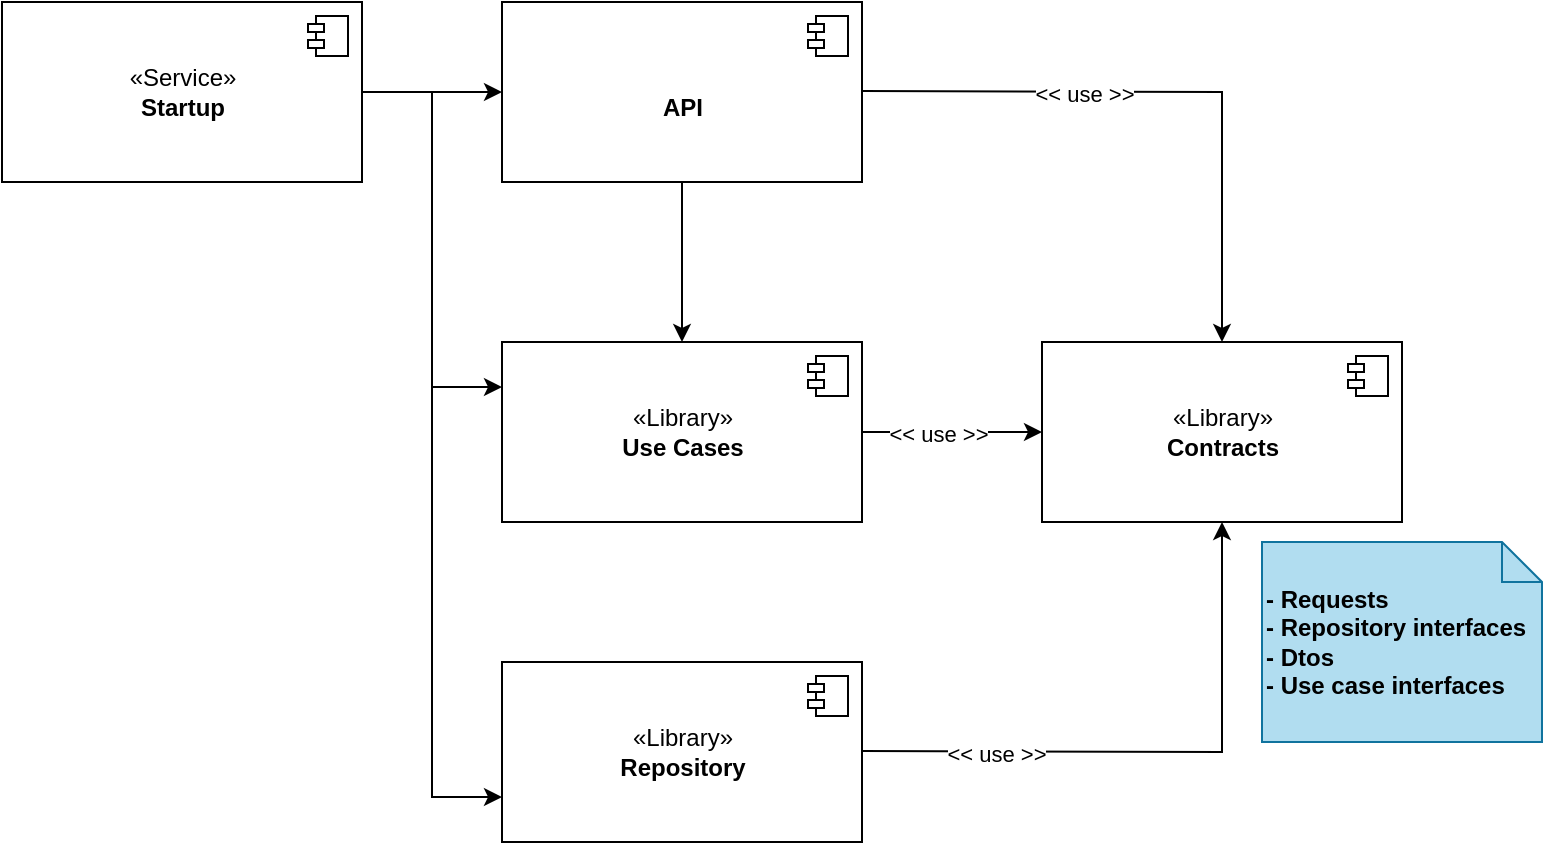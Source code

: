<mxfile version="13.9.2" type="device"><diagram id="JdBMreROmkbUpSGPWAqd" name="Page-1"><mxGraphModel dx="1422" dy="772" grid="1" gridSize="10" guides="1" tooltips="1" connect="1" arrows="1" fold="1" page="1" pageScale="1" pageWidth="850" pageHeight="1100" math="0" shadow="0"><root><mxCell id="0"/><mxCell id="1" parent="0"/><mxCell id="kkcZOjzvIJWYBPdeSbef-1" value="«Library»&lt;br&gt;&lt;b&gt;Contracts&lt;br&gt;&lt;/b&gt;" style="html=1;dropTarget=0;" parent="1" vertex="1"><mxGeometry x="560" y="210" width="180" height="90" as="geometry"/></mxCell><mxCell id="kkcZOjzvIJWYBPdeSbef-2" value="" style="shape=module;jettyWidth=8;jettyHeight=4;" parent="kkcZOjzvIJWYBPdeSbef-1" vertex="1"><mxGeometry x="1" width="20" height="20" relative="1" as="geometry"><mxPoint x="-27" y="7" as="offset"/></mxGeometry></mxCell><mxCell id="kkcZOjzvIJWYBPdeSbef-13" value="" style="edgeStyle=orthogonalEdgeStyle;rounded=0;orthogonalLoop=1;jettySize=auto;html=1;" parent="1" source="kkcZOjzvIJWYBPdeSbef-3" target="kkcZOjzvIJWYBPdeSbef-1" edge="1"><mxGeometry relative="1" as="geometry"/></mxCell><mxCell id="csrpBAnEdIHaT4jJhE5k-8" value="&amp;lt;&amp;lt; use &amp;gt;&amp;gt;" style="edgeLabel;html=1;align=center;verticalAlign=middle;resizable=0;points=[];" vertex="1" connectable="0" parent="kkcZOjzvIJWYBPdeSbef-13"><mxGeometry x="-0.267" y="-1" relative="1" as="geometry"><mxPoint x="5" as="offset"/></mxGeometry></mxCell><mxCell id="kkcZOjzvIJWYBPdeSbef-3" value="«Library»&lt;br&gt;&lt;b&gt;Use Cases&lt;br&gt;&lt;/b&gt;" style="html=1;dropTarget=0;" parent="1" vertex="1"><mxGeometry x="290" y="210" width="180" height="90" as="geometry"/></mxCell><mxCell id="kkcZOjzvIJWYBPdeSbef-4" value="" style="shape=module;jettyWidth=8;jettyHeight=4;" parent="kkcZOjzvIJWYBPdeSbef-3" vertex="1"><mxGeometry x="1" width="20" height="20" relative="1" as="geometry"><mxPoint x="-27" y="7" as="offset"/></mxGeometry></mxCell><mxCell id="kkcZOjzvIJWYBPdeSbef-7" value="«Library»&lt;br&gt;&lt;b&gt;Repository&lt;br&gt;&lt;/b&gt;" style="html=1;dropTarget=0;" parent="1" vertex="1"><mxGeometry x="290" y="370" width="180" height="90" as="geometry"/></mxCell><mxCell id="kkcZOjzvIJWYBPdeSbef-8" value="" style="shape=module;jettyWidth=8;jettyHeight=4;" parent="kkcZOjzvIJWYBPdeSbef-7" vertex="1"><mxGeometry x="1" width="20" height="20" relative="1" as="geometry"><mxPoint x="-27" y="7" as="offset"/></mxGeometry></mxCell><mxCell id="kkcZOjzvIJWYBPdeSbef-11" value="" style="edgeStyle=orthogonalEdgeStyle;rounded=0;orthogonalLoop=1;jettySize=auto;html=1;" parent="1" source="kkcZOjzvIJWYBPdeSbef-9" target="kkcZOjzvIJWYBPdeSbef-3" edge="1"><mxGeometry relative="1" as="geometry"/></mxCell><mxCell id="kkcZOjzvIJWYBPdeSbef-9" value="&lt;br&gt;&lt;b&gt;API&lt;br&gt;&lt;/b&gt;" style="html=1;dropTarget=0;" parent="1" vertex="1"><mxGeometry x="290" y="40" width="180" height="90" as="geometry"/></mxCell><mxCell id="kkcZOjzvIJWYBPdeSbef-10" value="" style="shape=module;jettyWidth=8;jettyHeight=4;" parent="kkcZOjzvIJWYBPdeSbef-9" vertex="1"><mxGeometry x="1" width="20" height="20" relative="1" as="geometry"><mxPoint x="-27" y="7" as="offset"/></mxGeometry></mxCell><mxCell id="kkcZOjzvIJWYBPdeSbef-14" value="" style="edgeStyle=orthogonalEdgeStyle;rounded=0;orthogonalLoop=1;jettySize=auto;html=1;" parent="1" target="kkcZOjzvIJWYBPdeSbef-1" edge="1"><mxGeometry relative="1" as="geometry"><mxPoint x="470" y="414.5" as="sourcePoint"/><mxPoint x="580" y="414.5" as="targetPoint"/></mxGeometry></mxCell><mxCell id="csrpBAnEdIHaT4jJhE5k-9" value="&amp;lt;&amp;lt; use &amp;gt;&amp;gt;" style="edgeLabel;html=1;align=center;verticalAlign=middle;resizable=0;points=[];" vertex="1" connectable="0" parent="kkcZOjzvIJWYBPdeSbef-14"><mxGeometry x="-0.545" relative="1" as="geometry"><mxPoint y="1" as="offset"/></mxGeometry></mxCell><mxCell id="9EBDyqptsKsTUpMVyG1g-4" value="" style="edgeStyle=orthogonalEdgeStyle;rounded=0;orthogonalLoop=1;jettySize=auto;html=1;" parent="1" source="9EBDyqptsKsTUpMVyG1g-1" target="kkcZOjzvIJWYBPdeSbef-9" edge="1"><mxGeometry relative="1" as="geometry"/></mxCell><mxCell id="9EBDyqptsKsTUpMVyG1g-6" value="" style="edgeStyle=orthogonalEdgeStyle;rounded=0;orthogonalLoop=1;jettySize=auto;html=1;entryX=0;entryY=0.25;entryDx=0;entryDy=0;" parent="1" source="9EBDyqptsKsTUpMVyG1g-1" target="kkcZOjzvIJWYBPdeSbef-3" edge="1"><mxGeometry relative="1" as="geometry"/></mxCell><mxCell id="9EBDyqptsKsTUpMVyG1g-7" value="" style="edgeStyle=orthogonalEdgeStyle;rounded=0;orthogonalLoop=1;jettySize=auto;html=1;entryX=0;entryY=0.75;entryDx=0;entryDy=0;" parent="1" source="9EBDyqptsKsTUpMVyG1g-1" target="kkcZOjzvIJWYBPdeSbef-7" edge="1"><mxGeometry relative="1" as="geometry"/></mxCell><mxCell id="9EBDyqptsKsTUpMVyG1g-1" value="«Service»&lt;br&gt;&lt;b&gt;Startup&lt;br&gt;&lt;/b&gt;" style="html=1;dropTarget=0;" parent="1" vertex="1"><mxGeometry x="40" y="40" width="180" height="90" as="geometry"/></mxCell><mxCell id="9EBDyqptsKsTUpMVyG1g-2" value="" style="shape=module;jettyWidth=8;jettyHeight=4;" parent="9EBDyqptsKsTUpMVyG1g-1" vertex="1"><mxGeometry x="1" width="20" height="20" relative="1" as="geometry"><mxPoint x="-27" y="7" as="offset"/></mxGeometry></mxCell><mxCell id="csrpBAnEdIHaT4jJhE5k-5" value="- Requests&lt;br&gt;- Repository interfaces&lt;br&gt;- Dtos&lt;br&gt;- Use case interfaces&amp;nbsp;" style="shape=note;size=20;whiteSpace=wrap;html=1;verticalAlign=middle;labelPosition=center;verticalLabelPosition=middle;align=left;fillColor=#b1ddf0;strokeColor=#10739e;fontStyle=1" vertex="1" parent="1"><mxGeometry x="670" y="310" width="140" height="100" as="geometry"/></mxCell><mxCell id="csrpBAnEdIHaT4jJhE5k-6" value="" style="edgeStyle=orthogonalEdgeStyle;rounded=0;orthogonalLoop=1;jettySize=auto;html=1;entryX=0.5;entryY=0;entryDx=0;entryDy=0;" edge="1" parent="1" target="kkcZOjzvIJWYBPdeSbef-1"><mxGeometry relative="1" as="geometry"><mxPoint x="470" y="84.5" as="sourcePoint"/><mxPoint x="560" y="84.5" as="targetPoint"/></mxGeometry></mxCell><mxCell id="csrpBAnEdIHaT4jJhE5k-7" value="&amp;lt;&amp;lt; use &amp;gt;&amp;gt;" style="edgeLabel;html=1;align=center;verticalAlign=middle;resizable=0;points=[];" vertex="1" connectable="0" parent="csrpBAnEdIHaT4jJhE5k-6"><mxGeometry x="-0.273" relative="1" as="geometry"><mxPoint y="1" as="offset"/></mxGeometry></mxCell></root></mxGraphModel></diagram></mxfile>